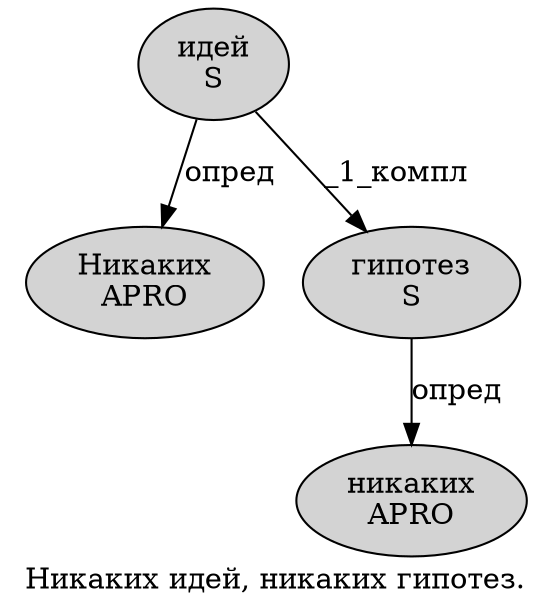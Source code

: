 digraph SENTENCE_4889 {
	graph [label="Никаких идей, никаких гипотез."]
	node [style=filled]
		0 [label="Никаких
APRO" color="" fillcolor=lightgray penwidth=1 shape=ellipse]
		1 [label="идей
S" color="" fillcolor=lightgray penwidth=1 shape=ellipse]
		3 [label="никаких
APRO" color="" fillcolor=lightgray penwidth=1 shape=ellipse]
		4 [label="гипотез
S" color="" fillcolor=lightgray penwidth=1 shape=ellipse]
			1 -> 0 [label="опред"]
			1 -> 4 [label="_1_компл"]
			4 -> 3 [label="опред"]
}